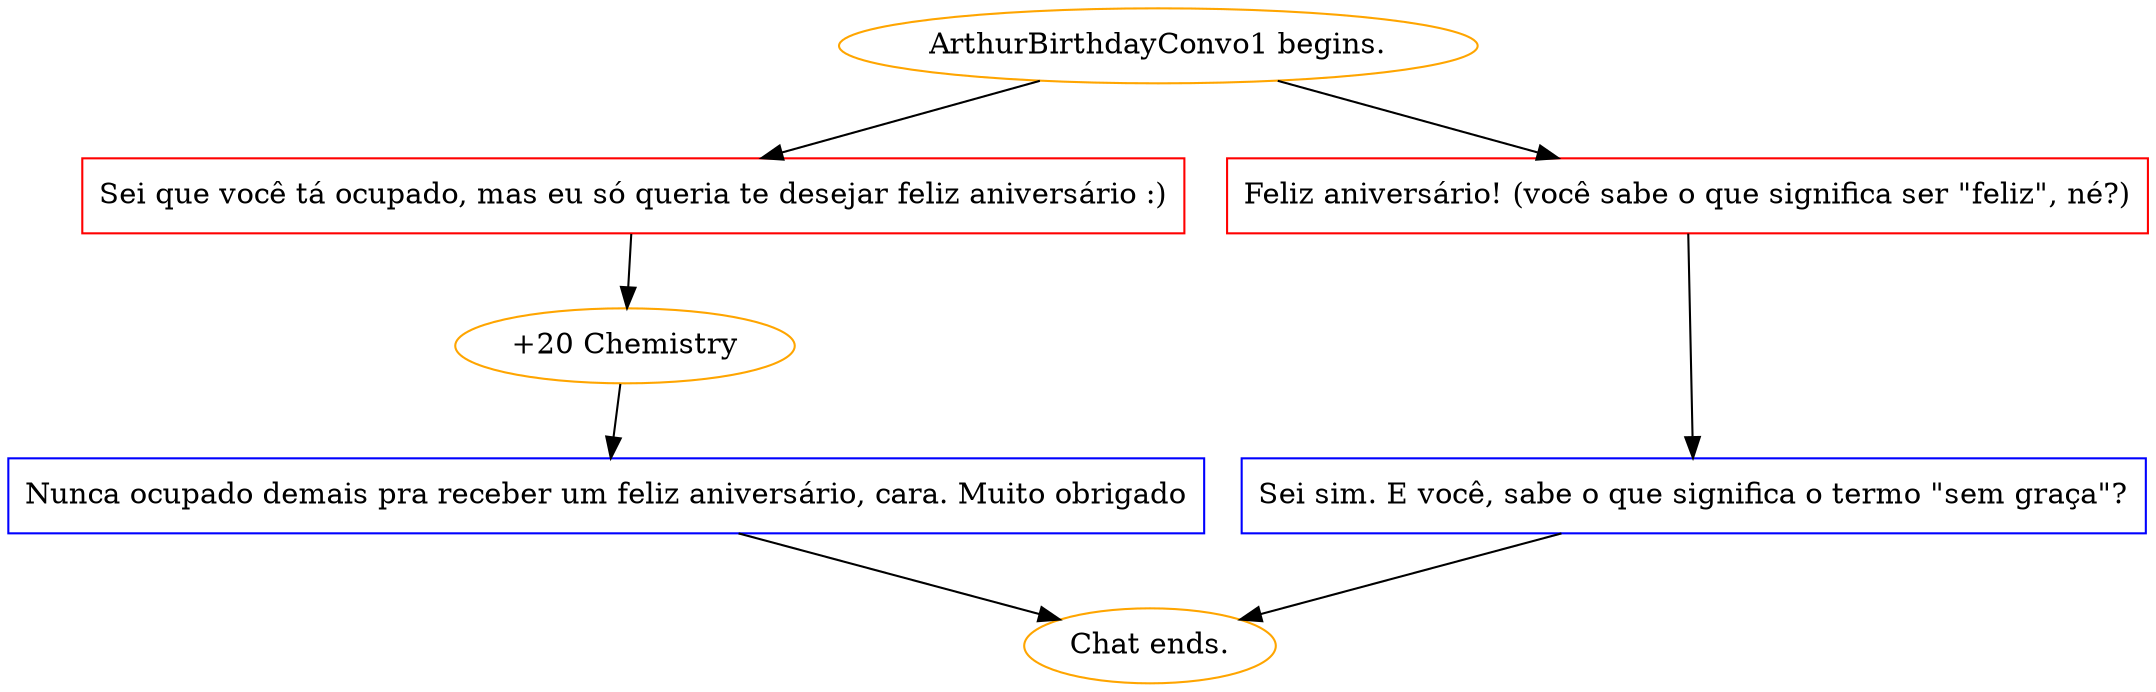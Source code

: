 digraph {
	"ArthurBirthdayConvo1 begins." [color=orange];
		"ArthurBirthdayConvo1 begins." -> j100084598;
		"ArthurBirthdayConvo1 begins." -> j98106979;
	j100084598 [label="Sei que você tá ocupado, mas eu só queria te desejar feliz aniversário :)",shape=box,color=red];
		j100084598 -> j1046226294;
	j98106979 [label="Feliz aniversário! (você sabe o que significa ser \"feliz\", né?)",shape=box,color=red];
		j98106979 -> j2815769544;
	j1046226294 [label="+20 Chemistry",color=orange];
		j1046226294 -> j1551352029;
	j2815769544 [label="Sei sim. E você, sabe o que significa o termo \"sem graça\"?",shape=box,color=blue];
		j2815769544 -> "Chat ends.";
	j1551352029 [label="Nunca ocupado demais pra receber um feliz aniversário, cara. Muito obrigado",shape=box,color=blue];
		j1551352029 -> "Chat ends.";
	"Chat ends." [color=orange];
}